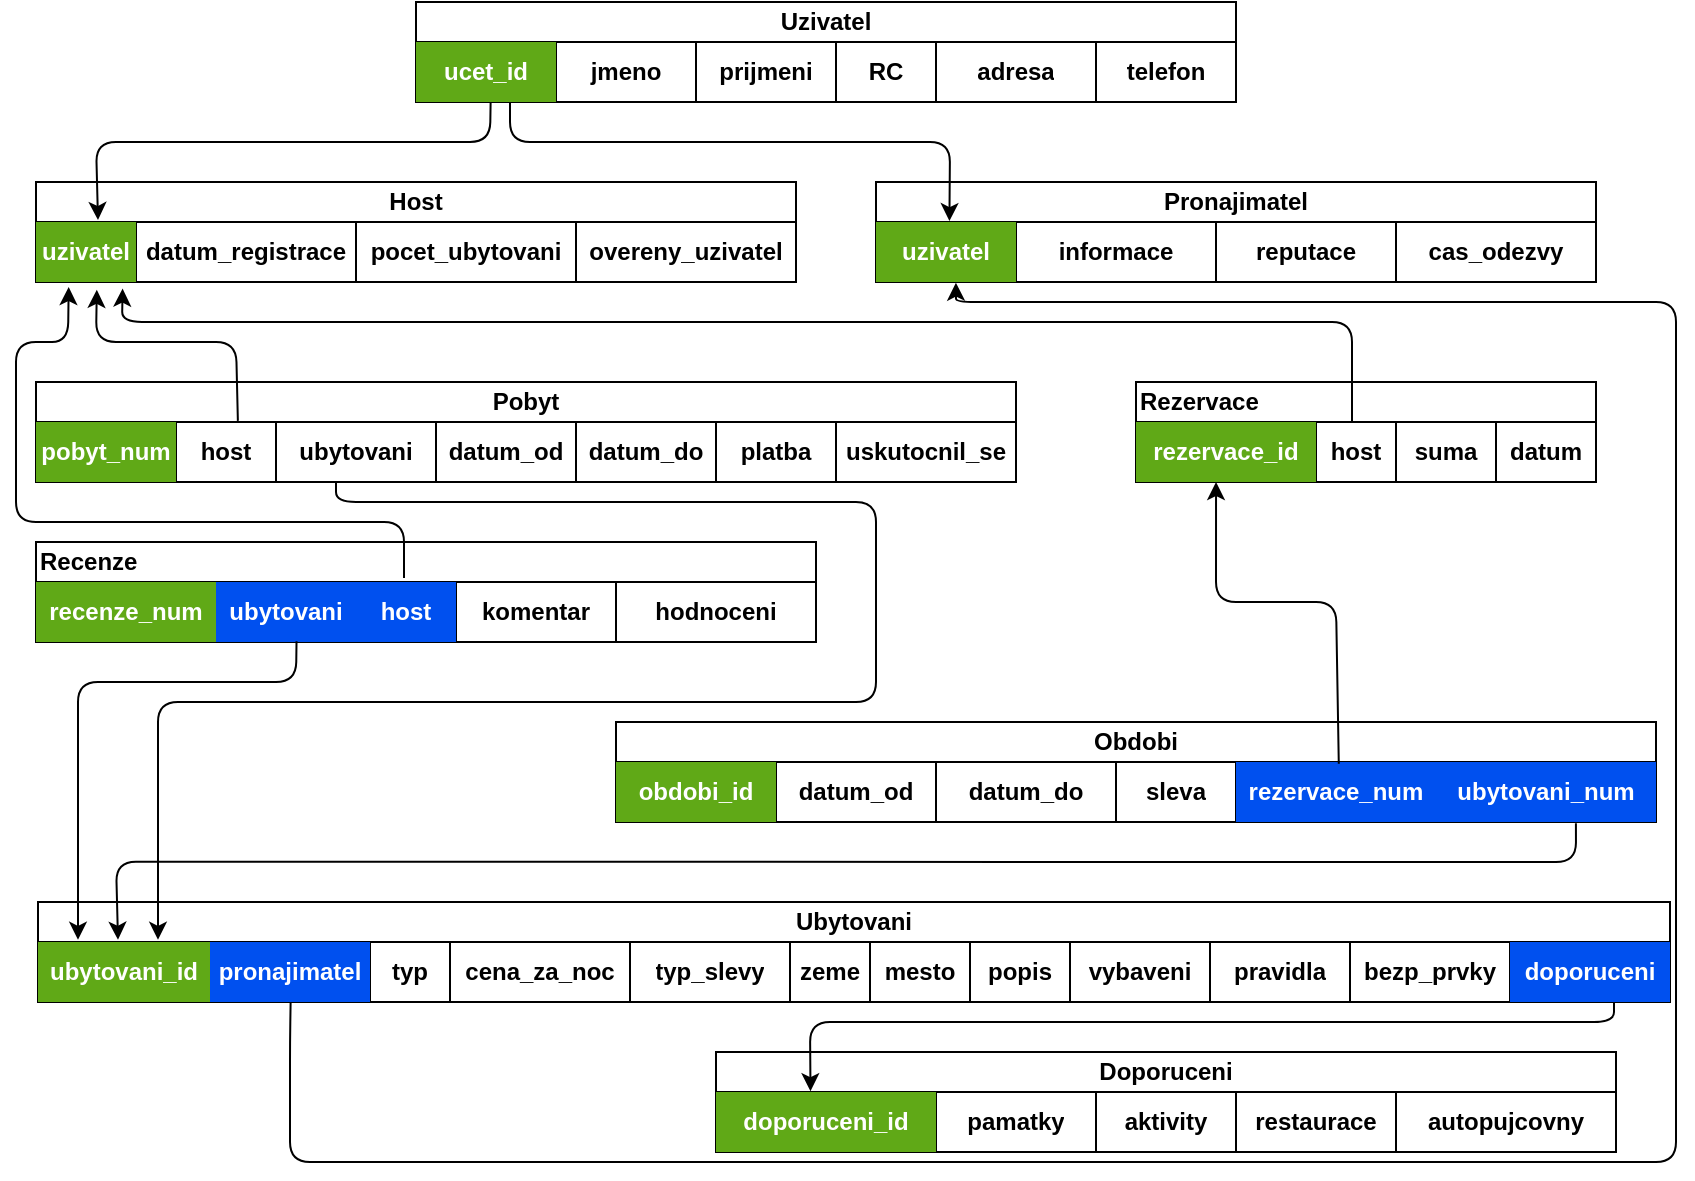 <mxfile>
    <diagram id="iZAByBvtJJmdsmyfkZKn" name="Page-1">
        <mxGraphModel dx="1867" dy="877" grid="1" gridSize="10" guides="1" tooltips="1" connect="1" arrows="1" fold="1" page="1" pageScale="1" pageWidth="827" pageHeight="1169" math="0" shadow="0">
            <root>
                <mxCell id="0"/>
                <mxCell id="1" parent="0"/>
                <mxCell id="3" value="Uzivatel" style="shape=table;html=1;whiteSpace=wrap;startSize=20;container=1;collapsible=0;childLayout=tableLayout;fontStyle=1;align=center;fontSize=12;" parent="1" vertex="1">
                    <mxGeometry x="200" y="10" width="410" height="50" as="geometry"/>
                </mxCell>
                <mxCell id="4" value="" style="shape=partialRectangle;html=1;whiteSpace=wrap;collapsible=0;dropTarget=0;pointerEvents=0;fillColor=none;top=0;left=0;bottom=0;right=0;points=[[0,0.5],[1,0.5]];portConstraint=eastwest;fontStyle=1;fontSize=12;" parent="3" vertex="1">
                    <mxGeometry y="20" width="410" height="30" as="geometry"/>
                </mxCell>
                <mxCell id="5" value="ucet_id" style="shape=partialRectangle;html=1;whiteSpace=wrap;connectable=0;fillColor=#60a917;top=0;left=0;bottom=0;right=0;overflow=hidden;strokeColor=#2D7600;fontColor=#ffffff;fontStyle=1;fontSize=12;" parent="4" vertex="1">
                    <mxGeometry width="70" height="30" as="geometry"/>
                </mxCell>
                <mxCell id="6" value="jmeno" style="shape=partialRectangle;html=1;whiteSpace=wrap;connectable=0;fillColor=none;top=0;left=0;bottom=0;right=0;overflow=hidden;fontStyle=1;fontSize=12;" parent="4" vertex="1">
                    <mxGeometry x="70" width="70" height="30" as="geometry"/>
                </mxCell>
                <mxCell id="7" value="prijmeni" style="shape=partialRectangle;html=1;whiteSpace=wrap;connectable=0;fillColor=none;top=0;left=0;bottom=0;right=0;overflow=hidden;fontStyle=1;fontSize=12;" parent="4" vertex="1">
                    <mxGeometry x="140" width="70" height="30" as="geometry"/>
                </mxCell>
                <mxCell id="21" value="RC" style="shape=partialRectangle;html=1;whiteSpace=wrap;connectable=0;fillColor=none;top=0;left=0;bottom=0;right=0;overflow=hidden;fontStyle=1;fontSize=12;" vertex="1" parent="4">
                    <mxGeometry x="210" width="50" height="30" as="geometry"/>
                </mxCell>
                <mxCell id="22" value="adresa" style="shape=partialRectangle;html=1;whiteSpace=wrap;connectable=0;fillColor=none;top=0;left=0;bottom=0;right=0;overflow=hidden;fontStyle=1;fontSize=12;" vertex="1" parent="4">
                    <mxGeometry x="260" width="80" height="30" as="geometry"/>
                </mxCell>
                <mxCell id="23" value="telefon" style="shape=partialRectangle;html=1;whiteSpace=wrap;connectable=0;fillColor=none;top=0;left=0;bottom=0;right=0;overflow=hidden;fontStyle=1;fontSize=12;" vertex="1" parent="4">
                    <mxGeometry x="340" width="70" height="30" as="geometry"/>
                </mxCell>
                <mxCell id="24" value="Host" style="shape=table;html=1;whiteSpace=wrap;startSize=20;container=1;collapsible=0;childLayout=tableLayout;fontStyle=1;align=center;fontSize=12;" vertex="1" parent="1">
                    <mxGeometry x="10" y="100" width="380" height="50" as="geometry"/>
                </mxCell>
                <mxCell id="25" value="" style="shape=partialRectangle;html=1;whiteSpace=wrap;collapsible=0;dropTarget=0;pointerEvents=0;fillColor=none;top=0;left=0;bottom=0;right=0;points=[[0,0.5],[1,0.5]];portConstraint=eastwest;fontStyle=1;fontSize=12;" vertex="1" parent="24">
                    <mxGeometry y="20" width="380" height="30" as="geometry"/>
                </mxCell>
                <mxCell id="26" value="uzivatel" style="shape=partialRectangle;html=1;whiteSpace=wrap;connectable=0;fillColor=#60a917;top=0;left=0;bottom=0;right=0;overflow=hidden;fontStyle=1;fontSize=12;strokeColor=#2D7600;fontColor=#ffffff;" vertex="1" parent="25">
                    <mxGeometry width="50" height="30" as="geometry"/>
                </mxCell>
                <mxCell id="27" value="datum_registrace" style="shape=partialRectangle;html=1;whiteSpace=wrap;connectable=0;fillColor=none;top=0;left=0;bottom=0;right=0;overflow=hidden;fontStyle=1;fontSize=12;" vertex="1" parent="25">
                    <mxGeometry x="50" width="110" height="30" as="geometry"/>
                </mxCell>
                <mxCell id="28" value="pocet_ubytovani" style="shape=partialRectangle;html=1;whiteSpace=wrap;connectable=0;fillColor=none;top=0;left=0;bottom=0;right=0;overflow=hidden;fontStyle=1;fontSize=12;" vertex="1" parent="25">
                    <mxGeometry x="160" width="110" height="30" as="geometry"/>
                </mxCell>
                <mxCell id="29" value="overeny_uzivatel" style="shape=partialRectangle;html=1;whiteSpace=wrap;connectable=0;fillColor=none;top=0;left=0;bottom=0;right=0;overflow=hidden;fontStyle=1;fontSize=12;" vertex="1" parent="25">
                    <mxGeometry x="270" width="110" height="30" as="geometry"/>
                </mxCell>
                <mxCell id="32" value="Pronajimatel" style="shape=table;html=1;whiteSpace=wrap;startSize=20;container=1;collapsible=0;childLayout=tableLayout;fontStyle=1;align=center;fontSize=12;" vertex="1" parent="1">
                    <mxGeometry x="430" y="100" width="360" height="50" as="geometry"/>
                </mxCell>
                <mxCell id="33" value="" style="shape=partialRectangle;html=1;whiteSpace=wrap;collapsible=0;dropTarget=0;pointerEvents=0;fillColor=none;top=0;left=0;bottom=0;right=0;points=[[0,0.5],[1,0.5]];portConstraint=eastwest;fontStyle=1;fontSize=12;" vertex="1" parent="32">
                    <mxGeometry y="20" width="360" height="30" as="geometry"/>
                </mxCell>
                <mxCell id="34" value="uzivatel" style="shape=partialRectangle;html=1;whiteSpace=wrap;connectable=0;fillColor=#60a917;top=0;left=0;bottom=0;right=0;overflow=hidden;fontStyle=1;fontSize=12;strokeColor=#2D7600;fontColor=#ffffff;" vertex="1" parent="33">
                    <mxGeometry width="70" height="30" as="geometry"/>
                </mxCell>
                <mxCell id="35" value="informace" style="shape=partialRectangle;html=1;whiteSpace=wrap;connectable=0;fillColor=none;top=0;left=0;bottom=0;right=0;overflow=hidden;fontStyle=1;fontSize=12;" vertex="1" parent="33">
                    <mxGeometry x="70" width="100" height="30" as="geometry"/>
                </mxCell>
                <mxCell id="36" value="reputace" style="shape=partialRectangle;html=1;whiteSpace=wrap;connectable=0;fillColor=none;top=0;left=0;bottom=0;right=0;overflow=hidden;fontStyle=1;fontSize=12;" vertex="1" parent="33">
                    <mxGeometry x="170" width="90" height="30" as="geometry"/>
                </mxCell>
                <mxCell id="37" value="cas_odezvy" style="shape=partialRectangle;html=1;whiteSpace=wrap;connectable=0;fillColor=none;top=0;left=0;bottom=0;right=0;overflow=hidden;fontStyle=1;fontSize=12;" vertex="1" parent="33">
                    <mxGeometry x="260" width="100" height="30" as="geometry"/>
                </mxCell>
                <mxCell id="38" value="Doporuceni" style="shape=table;html=1;whiteSpace=wrap;startSize=20;container=1;collapsible=0;childLayout=tableLayout;fontStyle=1;align=center;fontSize=12;" vertex="1" parent="1">
                    <mxGeometry x="350" y="535" width="450" height="50" as="geometry"/>
                </mxCell>
                <mxCell id="39" value="" style="shape=partialRectangle;html=1;whiteSpace=wrap;collapsible=0;dropTarget=0;pointerEvents=0;fillColor=none;top=0;left=0;bottom=0;right=0;points=[[0,0.5],[1,0.5]];portConstraint=eastwest;fontStyle=1;fontSize=12;" vertex="1" parent="38">
                    <mxGeometry y="20" width="450" height="30" as="geometry"/>
                </mxCell>
                <mxCell id="44" value="doporuceni_id" style="shape=partialRectangle;html=1;whiteSpace=wrap;connectable=0;fillColor=#60a917;top=0;left=0;bottom=0;right=0;overflow=hidden;fontStyle=1;fontSize=12;strokeColor=#2D7600;fontColor=#ffffff;" vertex="1" parent="39">
                    <mxGeometry width="110" height="30" as="geometry"/>
                </mxCell>
                <mxCell id="40" value="pamatky" style="shape=partialRectangle;html=1;whiteSpace=wrap;connectable=0;fillColor=none;top=0;left=0;bottom=0;right=0;overflow=hidden;fontStyle=1;fontSize=12;" vertex="1" parent="39">
                    <mxGeometry x="110" width="80" height="30" as="geometry"/>
                </mxCell>
                <mxCell id="41" value="aktivity" style="shape=partialRectangle;html=1;whiteSpace=wrap;connectable=0;fillColor=none;top=0;left=0;bottom=0;right=0;overflow=hidden;fontStyle=1;fontSize=12;" vertex="1" parent="39">
                    <mxGeometry x="190" width="70" height="30" as="geometry"/>
                </mxCell>
                <mxCell id="42" value="restaurace" style="shape=partialRectangle;html=1;whiteSpace=wrap;connectable=0;fillColor=none;top=0;left=0;bottom=0;right=0;overflow=hidden;fontStyle=1;fontSize=12;" vertex="1" parent="39">
                    <mxGeometry x="260" width="80" height="30" as="geometry"/>
                </mxCell>
                <mxCell id="43" value="autopujcovny" style="shape=partialRectangle;html=1;whiteSpace=wrap;connectable=0;fillColor=none;top=0;left=0;bottom=0;right=0;overflow=hidden;fontStyle=1;fontSize=12;" vertex="1" parent="39">
                    <mxGeometry x="340" width="110" height="30" as="geometry"/>
                </mxCell>
                <mxCell id="45" value="Ubytovani" style="shape=table;html=1;whiteSpace=wrap;startSize=20;container=1;collapsible=0;childLayout=tableLayout;fontStyle=1;align=center;fontSize=12;" vertex="1" parent="1">
                    <mxGeometry x="11" y="460" width="816" height="50" as="geometry"/>
                </mxCell>
                <mxCell id="46" value="" style="shape=partialRectangle;html=1;whiteSpace=wrap;collapsible=0;dropTarget=0;pointerEvents=0;fillColor=none;top=0;left=0;bottom=0;right=0;points=[[0,0.5],[1,0.5]];portConstraint=eastwest;fontStyle=1;fontSize=12;" vertex="1" parent="45">
                    <mxGeometry y="20" width="816" height="30" as="geometry"/>
                </mxCell>
                <mxCell id="47" value="ubytovani_id" style="shape=partialRectangle;html=1;whiteSpace=wrap;connectable=0;fillColor=#60a917;top=0;left=0;bottom=0;right=0;overflow=hidden;fontStyle=1;fontSize=12;strokeColor=#2D7600;fontColor=#ffffff;" vertex="1" parent="46">
                    <mxGeometry width="86" height="30" as="geometry"/>
                </mxCell>
                <mxCell id="48" value="pronajimatel" style="shape=partialRectangle;html=1;whiteSpace=wrap;connectable=0;fillColor=#0050ef;top=0;left=0;bottom=0;right=0;overflow=hidden;fontStyle=1;fontSize=12;strokeColor=#001DBC;fontColor=#ffffff;" vertex="1" parent="46">
                    <mxGeometry x="86" width="80" height="30" as="geometry"/>
                </mxCell>
                <mxCell id="49" value="typ" style="shape=partialRectangle;html=1;whiteSpace=wrap;connectable=0;fillColor=none;top=0;left=0;bottom=0;right=0;overflow=hidden;fontStyle=1;fontSize=12;" vertex="1" parent="46">
                    <mxGeometry x="166" width="40" height="30" as="geometry"/>
                </mxCell>
                <mxCell id="50" value="cena_za_noc" style="shape=partialRectangle;html=1;whiteSpace=wrap;connectable=0;fillColor=none;top=0;left=0;bottom=0;right=0;overflow=hidden;fontStyle=1;fontSize=12;" vertex="1" parent="46">
                    <mxGeometry x="206" width="90" height="30" as="geometry"/>
                </mxCell>
                <mxCell id="51" value="typ_slevy" style="shape=partialRectangle;html=1;whiteSpace=wrap;connectable=0;fillColor=none;top=0;left=0;bottom=0;right=0;overflow=hidden;fontStyle=1;fontSize=12;" vertex="1" parent="46">
                    <mxGeometry x="296" width="80" height="30" as="geometry"/>
                </mxCell>
                <mxCell id="52" value="zeme" style="shape=partialRectangle;html=1;whiteSpace=wrap;connectable=0;fillColor=none;top=0;left=0;bottom=0;right=0;overflow=hidden;fontStyle=1;fontSize=12;" vertex="1" parent="46">
                    <mxGeometry x="376" width="40" height="30" as="geometry"/>
                </mxCell>
                <mxCell id="54" value="mesto" style="shape=partialRectangle;html=1;whiteSpace=wrap;connectable=0;fillColor=none;top=0;left=0;bottom=0;right=0;overflow=hidden;fontStyle=1;fontSize=12;" vertex="1" parent="46">
                    <mxGeometry x="416" width="50" height="30" as="geometry"/>
                </mxCell>
                <mxCell id="55" value="popis" style="shape=partialRectangle;html=1;whiteSpace=wrap;connectable=0;fillColor=none;top=0;left=0;bottom=0;right=0;overflow=hidden;fontStyle=1;fontSize=12;" vertex="1" parent="46">
                    <mxGeometry x="466" width="50" height="30" as="geometry"/>
                </mxCell>
                <mxCell id="56" value="vybaveni" style="shape=partialRectangle;html=1;whiteSpace=wrap;connectable=0;fillColor=none;top=0;left=0;bottom=0;right=0;overflow=hidden;fontStyle=1;fontSize=12;" vertex="1" parent="46">
                    <mxGeometry x="516" width="70" height="30" as="geometry"/>
                </mxCell>
                <mxCell id="57" value="pravidla" style="shape=partialRectangle;html=1;whiteSpace=wrap;connectable=0;fillColor=none;top=0;left=0;bottom=0;right=0;overflow=hidden;fontStyle=1;fontSize=12;" vertex="1" parent="46">
                    <mxGeometry x="586" width="70" height="30" as="geometry"/>
                </mxCell>
                <mxCell id="58" value="bezp_prvky" style="shape=partialRectangle;html=1;whiteSpace=wrap;connectable=0;fillColor=none;top=0;left=0;bottom=0;right=0;overflow=hidden;fontStyle=1;fontSize=12;" vertex="1" parent="46">
                    <mxGeometry x="656" width="80" height="30" as="geometry"/>
                </mxCell>
                <mxCell id="59" value="doporuceni" style="shape=partialRectangle;html=1;whiteSpace=wrap;connectable=0;fillColor=#0050ef;top=0;left=0;bottom=0;right=0;overflow=hidden;fontStyle=1;fontSize=12;strokeColor=#001DBC;fontColor=#ffffff;" vertex="1" parent="46">
                    <mxGeometry x="736" width="80" height="30" as="geometry"/>
                </mxCell>
                <mxCell id="60" value="Rezervace" style="shape=table;html=1;whiteSpace=wrap;startSize=20;container=1;collapsible=0;childLayout=tableLayout;fontStyle=1;align=left;fontSize=12;" vertex="1" parent="1">
                    <mxGeometry x="560" y="200" width="230" height="50" as="geometry"/>
                </mxCell>
                <mxCell id="61" value="" style="shape=partialRectangle;html=1;whiteSpace=wrap;collapsible=0;dropTarget=0;pointerEvents=0;fillColor=none;top=0;left=0;bottom=0;right=0;points=[[0,0.5],[1,0.5]];portConstraint=eastwest;fontStyle=1;fontSize=12;" vertex="1" parent="60">
                    <mxGeometry y="20" width="230" height="30" as="geometry"/>
                </mxCell>
                <mxCell id="62" value="rezervace_id" style="shape=partialRectangle;html=1;whiteSpace=wrap;connectable=0;fillColor=#60a917;top=0;left=0;bottom=0;right=0;overflow=hidden;fontStyle=1;fontSize=12;strokeColor=#2D7600;fontColor=#ffffff;" vertex="1" parent="61">
                    <mxGeometry width="90" height="30" as="geometry"/>
                </mxCell>
                <mxCell id="63" value="host" style="shape=partialRectangle;html=1;whiteSpace=wrap;connectable=0;fillColor=none;top=0;left=0;bottom=0;right=0;overflow=hidden;fontStyle=1;fontSize=12;" vertex="1" parent="61">
                    <mxGeometry x="90" width="40" height="30" as="geometry"/>
                </mxCell>
                <mxCell id="64" value="suma" style="shape=partialRectangle;html=1;whiteSpace=wrap;connectable=0;fillColor=none;top=0;left=0;bottom=0;right=0;overflow=hidden;fontStyle=1;fontSize=12;" vertex="1" parent="61">
                    <mxGeometry x="130" width="50" height="30" as="geometry"/>
                </mxCell>
                <mxCell id="65" value="datum" style="shape=partialRectangle;html=1;whiteSpace=wrap;connectable=0;fillColor=none;top=0;left=0;bottom=0;right=0;overflow=hidden;fontStyle=1;fontSize=12;" vertex="1" parent="61">
                    <mxGeometry x="180" width="50" height="30" as="geometry"/>
                </mxCell>
                <mxCell id="66" value="Pobyt" style="shape=table;html=1;whiteSpace=wrap;startSize=20;container=1;collapsible=0;childLayout=tableLayout;fontStyle=1;align=center;fontSize=12;" vertex="1" parent="1">
                    <mxGeometry x="10" y="200" width="490" height="50" as="geometry"/>
                </mxCell>
                <mxCell id="67" value="" style="shape=partialRectangle;html=1;whiteSpace=wrap;collapsible=0;dropTarget=0;pointerEvents=0;fillColor=none;top=0;left=0;bottom=0;right=0;points=[[0,0.5],[1,0.5]];portConstraint=eastwest;fontStyle=1;fontSize=12;" vertex="1" parent="66">
                    <mxGeometry y="20" width="490" height="30" as="geometry"/>
                </mxCell>
                <mxCell id="68" value="pobyt_num" style="shape=partialRectangle;html=1;whiteSpace=wrap;connectable=0;fillColor=#60a917;top=0;left=0;bottom=0;right=0;overflow=hidden;fontStyle=1;fontSize=12;strokeColor=#2D7600;fontColor=#ffffff;" vertex="1" parent="67">
                    <mxGeometry width="70" height="30" as="geometry"/>
                </mxCell>
                <mxCell id="69" value="host" style="shape=partialRectangle;html=1;whiteSpace=wrap;connectable=0;fillColor=none;top=0;left=0;bottom=0;right=0;overflow=hidden;fontStyle=1;fontSize=12;" vertex="1" parent="67">
                    <mxGeometry x="70" width="50" height="30" as="geometry"/>
                </mxCell>
                <mxCell id="70" value="ubytovani" style="shape=partialRectangle;html=1;whiteSpace=wrap;connectable=0;fillColor=none;top=0;left=0;bottom=0;right=0;overflow=hidden;fontStyle=1;fontSize=12;" vertex="1" parent="67">
                    <mxGeometry x="120" width="80" height="30" as="geometry"/>
                </mxCell>
                <mxCell id="71" value="datum_od" style="shape=partialRectangle;html=1;whiteSpace=wrap;connectable=0;fillColor=none;top=0;left=0;bottom=0;right=0;overflow=hidden;fontStyle=1;fontSize=12;" vertex="1" parent="67">
                    <mxGeometry x="200" width="70" height="30" as="geometry"/>
                </mxCell>
                <mxCell id="72" value="datum_do" style="shape=partialRectangle;html=1;whiteSpace=wrap;connectable=0;fillColor=none;top=0;left=0;bottom=0;right=0;overflow=hidden;fontStyle=1;fontSize=12;" vertex="1" parent="67">
                    <mxGeometry x="270" width="70" height="30" as="geometry"/>
                </mxCell>
                <mxCell id="73" value="platba" style="shape=partialRectangle;html=1;whiteSpace=wrap;connectable=0;fillColor=none;top=0;left=0;bottom=0;right=0;overflow=hidden;fontStyle=1;fontSize=12;" vertex="1" parent="67">
                    <mxGeometry x="340" width="60" height="30" as="geometry"/>
                </mxCell>
                <mxCell id="74" value="uskutocnil_se" style="shape=partialRectangle;html=1;whiteSpace=wrap;connectable=0;fillColor=none;top=0;left=0;bottom=0;right=0;overflow=hidden;fontStyle=1;fontSize=12;" vertex="1" parent="67">
                    <mxGeometry x="400" width="90" height="30" as="geometry"/>
                </mxCell>
                <mxCell id="75" value="Recenze" style="shape=table;html=1;whiteSpace=wrap;startSize=20;container=1;collapsible=0;childLayout=tableLayout;fontStyle=1;align=left;fontSize=12;" vertex="1" parent="1">
                    <mxGeometry x="10" y="280" width="390" height="50" as="geometry"/>
                </mxCell>
                <mxCell id="76" value="" style="shape=partialRectangle;html=1;whiteSpace=wrap;collapsible=0;dropTarget=0;pointerEvents=0;fillColor=none;top=0;left=0;bottom=0;right=0;points=[[0,0.5],[1,0.5]];portConstraint=eastwest;fontStyle=1;fontSize=12;" vertex="1" parent="75">
                    <mxGeometry y="20" width="390" height="30" as="geometry"/>
                </mxCell>
                <mxCell id="77" value="recenze_num" style="shape=partialRectangle;html=1;whiteSpace=wrap;connectable=0;fillColor=#60a917;top=0;left=0;bottom=0;right=0;overflow=hidden;fontStyle=1;fontSize=12;strokeColor=#2D7600;fontColor=#ffffff;" vertex="1" parent="76">
                    <mxGeometry width="90" height="30" as="geometry"/>
                </mxCell>
                <mxCell id="78" value="ubytovani" style="shape=partialRectangle;html=1;whiteSpace=wrap;connectable=0;fillColor=#0050ef;top=0;left=0;bottom=0;right=0;overflow=hidden;fontStyle=1;fontSize=12;strokeColor=#001DBC;fontColor=#ffffff;" vertex="1" parent="76">
                    <mxGeometry x="90" width="70" height="30" as="geometry"/>
                </mxCell>
                <mxCell id="79" value="host" style="shape=partialRectangle;html=1;whiteSpace=wrap;connectable=0;fillColor=#0050ef;top=0;left=0;bottom=0;right=0;overflow=hidden;fontStyle=1;fontSize=12;strokeColor=#001DBC;fontColor=#ffffff;" vertex="1" parent="76">
                    <mxGeometry x="160" width="50" height="30" as="geometry"/>
                </mxCell>
                <mxCell id="80" value="komentar" style="shape=partialRectangle;html=1;whiteSpace=wrap;connectable=0;fillColor=none;top=0;left=0;bottom=0;right=0;overflow=hidden;fontStyle=1;fontSize=12;" vertex="1" parent="76">
                    <mxGeometry x="210" width="80" height="30" as="geometry"/>
                </mxCell>
                <mxCell id="81" value="hodnoceni" style="shape=partialRectangle;html=1;whiteSpace=wrap;connectable=0;fillColor=none;top=0;left=0;bottom=0;right=0;overflow=hidden;fontStyle=1;fontSize=12;" vertex="1" parent="76">
                    <mxGeometry x="290" width="100" height="30" as="geometry"/>
                </mxCell>
                <mxCell id="82" value="Obdobi" style="shape=table;html=1;whiteSpace=wrap;startSize=20;container=1;collapsible=0;childLayout=tableLayout;fontStyle=1;align=center;fontSize=12;" vertex="1" parent="1">
                    <mxGeometry x="300" y="370" width="520" height="50" as="geometry"/>
                </mxCell>
                <mxCell id="83" value="" style="shape=partialRectangle;html=1;whiteSpace=wrap;collapsible=0;dropTarget=0;pointerEvents=0;fillColor=none;top=0;left=0;bottom=0;right=0;points=[[0,0.5],[1,0.5]];portConstraint=eastwest;fontStyle=1;fontSize=12;" vertex="1" parent="82">
                    <mxGeometry y="20" width="520" height="30" as="geometry"/>
                </mxCell>
                <mxCell id="84" value="obdobi_id" style="shape=partialRectangle;html=1;whiteSpace=wrap;connectable=0;fillColor=#60a917;top=0;left=0;bottom=0;right=0;overflow=hidden;fontStyle=1;fontSize=12;strokeColor=#2D7600;fontColor=#ffffff;" vertex="1" parent="83">
                    <mxGeometry width="80" height="30" as="geometry"/>
                </mxCell>
                <mxCell id="85" value="datum_od" style="shape=partialRectangle;html=1;whiteSpace=wrap;connectable=0;fillColor=none;top=0;left=0;bottom=0;right=0;overflow=hidden;fontStyle=1;fontSize=12;" vertex="1" parent="83">
                    <mxGeometry x="80" width="80" height="30" as="geometry"/>
                </mxCell>
                <mxCell id="86" value="datum_do" style="shape=partialRectangle;html=1;whiteSpace=wrap;connectable=0;fillColor=none;top=0;left=0;bottom=0;right=0;overflow=hidden;fontStyle=1;fontSize=12;" vertex="1" parent="83">
                    <mxGeometry x="160" width="90" height="30" as="geometry"/>
                </mxCell>
                <mxCell id="87" value="sleva" style="shape=partialRectangle;html=1;whiteSpace=wrap;connectable=0;fillColor=none;top=0;left=0;bottom=0;right=0;overflow=hidden;fontStyle=1;fontSize=12;" vertex="1" parent="83">
                    <mxGeometry x="250" width="60" height="30" as="geometry"/>
                </mxCell>
                <mxCell id="88" value="rezervace_num" style="shape=partialRectangle;html=1;whiteSpace=wrap;connectable=0;fillColor=#0050ef;top=0;left=0;bottom=0;right=0;overflow=hidden;fontStyle=1;fontSize=12;strokeColor=#001DBC;fontColor=#ffffff;" vertex="1" parent="83">
                    <mxGeometry x="310" width="100" height="30" as="geometry"/>
                </mxCell>
                <mxCell id="89" value="ubytovani_num" style="shape=partialRectangle;html=1;whiteSpace=wrap;connectable=0;fillColor=#0050ef;top=0;left=0;bottom=0;right=0;overflow=hidden;fontStyle=1;fontSize=12;strokeColor=#001DBC;fontColor=#ffffff;" vertex="1" parent="83">
                    <mxGeometry x="410" width="110" height="30" as="geometry"/>
                </mxCell>
                <mxCell id="91" value="" style="endArrow=classic;html=1;fontSize=12;exitX=0.091;exitY=1.004;exitDx=0;exitDy=0;exitPerimeter=0;" edge="1" parent="1" source="4">
                    <mxGeometry width="50" height="50" relative="1" as="geometry">
                        <mxPoint x="50" y="80" as="sourcePoint"/>
                        <mxPoint x="41" y="119" as="targetPoint"/>
                        <Array as="points">
                            <mxPoint x="237" y="80"/>
                            <mxPoint x="40" y="80"/>
                        </Array>
                    </mxGeometry>
                </mxCell>
                <mxCell id="92" value="" style="endArrow=classic;html=1;fontSize=12;entryX=0.102;entryY=-0.016;entryDx=0;entryDy=0;entryPerimeter=0;" edge="1" parent="1" target="33">
                    <mxGeometry width="50" height="50" relative="1" as="geometry">
                        <mxPoint x="247" y="60" as="sourcePoint"/>
                        <mxPoint x="480" y="90" as="targetPoint"/>
                        <Array as="points">
                            <mxPoint x="247" y="80"/>
                            <mxPoint x="467" y="80"/>
                        </Array>
                    </mxGeometry>
                </mxCell>
                <mxCell id="93" value="" style="endArrow=classic;html=1;fontSize=12;entryX=0.08;entryY=1.13;entryDx=0;entryDy=0;entryPerimeter=0;exitX=0.206;exitY=-0.019;exitDx=0;exitDy=0;exitPerimeter=0;" edge="1" parent="1" source="67" target="25">
                    <mxGeometry width="50" height="50" relative="1" as="geometry">
                        <mxPoint x="110" y="221" as="sourcePoint"/>
                        <mxPoint x="40" y="160" as="targetPoint"/>
                        <Array as="points">
                            <mxPoint x="110" y="180"/>
                            <mxPoint x="40" y="180"/>
                        </Array>
                    </mxGeometry>
                </mxCell>
                <mxCell id="94" value="" style="endArrow=classic;html=1;fontSize=12;entryX=0.114;entryY=1.11;entryDx=0;entryDy=0;entryPerimeter=0;" edge="1" parent="1" target="25">
                    <mxGeometry width="50" height="50" relative="1" as="geometry">
                        <mxPoint x="668" y="220" as="sourcePoint"/>
                        <mxPoint x="102.34" y="200" as="targetPoint"/>
                        <Array as="points">
                            <mxPoint x="668" y="170"/>
                            <mxPoint x="53" y="170"/>
                        </Array>
                    </mxGeometry>
                </mxCell>
                <mxCell id="95" value="" style="endArrow=classic;html=1;fontSize=12;entryX=0.105;entryY=-0.013;entryDx=0;entryDy=0;entryPerimeter=0;" edge="1" parent="1" target="39">
                    <mxGeometry width="50" height="50" relative="1" as="geometry">
                        <mxPoint x="799" y="510" as="sourcePoint"/>
                        <mxPoint x="431" y="550" as="targetPoint"/>
                        <Array as="points">
                            <mxPoint x="799" y="520"/>
                            <mxPoint x="620" y="520"/>
                            <mxPoint x="397" y="520"/>
                        </Array>
                    </mxGeometry>
                </mxCell>
                <mxCell id="96" value="" style="endArrow=classic;html=1;fontSize=12;exitX=0.923;exitY=1.021;exitDx=0;exitDy=0;exitPerimeter=0;" edge="1" parent="1" source="83">
                    <mxGeometry width="50" height="50" relative="1" as="geometry">
                        <mxPoint x="780" y="419" as="sourcePoint"/>
                        <mxPoint x="51" y="478.88" as="targetPoint"/>
                        <Array as="points">
                            <mxPoint x="780" y="440"/>
                            <mxPoint x="50" y="439.88"/>
                        </Array>
                    </mxGeometry>
                </mxCell>
                <mxCell id="97" value="" style="endArrow=classic;html=1;fontSize=12;exitX=0.695;exitY=0.028;exitDx=0;exitDy=0;exitPerimeter=0;entryX=0.174;entryY=1;entryDx=0;entryDy=0;entryPerimeter=0;" edge="1" parent="1" source="83" target="61">
                    <mxGeometry width="50" height="50" relative="1" as="geometry">
                        <mxPoint x="708.66" y="290" as="sourcePoint"/>
                        <mxPoint x="512.35" y="348.88" as="targetPoint"/>
                        <Array as="points">
                            <mxPoint x="660" y="310"/>
                            <mxPoint x="600" y="310"/>
                        </Array>
                    </mxGeometry>
                </mxCell>
                <mxCell id="98" value="" style="endArrow=classic;html=1;fontSize=12;exitX=0.334;exitY=0.989;exitDx=0;exitDy=0;exitPerimeter=0;" edge="1" parent="1" source="76">
                    <mxGeometry width="50" height="50" relative="1" as="geometry">
                        <mxPoint x="140" y="332" as="sourcePoint"/>
                        <mxPoint x="31" y="478.88" as="targetPoint"/>
                        <Array as="points">
                            <mxPoint x="140" y="350"/>
                            <mxPoint x="31" y="350"/>
                        </Array>
                    </mxGeometry>
                </mxCell>
                <mxCell id="99" value="" style="endArrow=classic;html=1;fontSize=12;entryX=0.043;entryY=1.084;entryDx=0;entryDy=0;entryPerimeter=0;" edge="1" parent="1" target="25">
                    <mxGeometry width="50" height="50" relative="1" as="geometry">
                        <mxPoint x="194" y="298" as="sourcePoint"/>
                        <mxPoint x="-69" y="308.88" as="targetPoint"/>
                        <Array as="points">
                            <mxPoint x="194" y="270"/>
                            <mxPoint y="270"/>
                            <mxPoint y="180"/>
                            <mxPoint x="26" y="180"/>
                        </Array>
                    </mxGeometry>
                </mxCell>
                <mxCell id="100" value="" style="endArrow=classic;html=1;fontSize=12;" edge="1" parent="1">
                    <mxGeometry width="50" height="50" relative="1" as="geometry">
                        <mxPoint x="160" y="250" as="sourcePoint"/>
                        <mxPoint x="71" y="478.88" as="targetPoint"/>
                        <Array as="points">
                            <mxPoint x="160" y="260"/>
                            <mxPoint x="430" y="260"/>
                            <mxPoint x="430" y="360"/>
                            <mxPoint x="71" y="360"/>
                        </Array>
                    </mxGeometry>
                </mxCell>
                <mxCell id="101" value="" style="endArrow=classic;html=1;fontSize=12;exitX=0.091;exitY=1.004;exitDx=0;exitDy=0;exitPerimeter=0;entryX=0.111;entryY=1.011;entryDx=0;entryDy=0;entryPerimeter=0;" edge="1" parent="1" target="33">
                    <mxGeometry width="50" height="50" relative="1" as="geometry">
                        <mxPoint x="137.31" y="510" as="sourcePoint"/>
                        <mxPoint x="410" y="110" as="targetPoint"/>
                        <Array as="points">
                            <mxPoint x="137" y="529.88"/>
                            <mxPoint x="137" y="590"/>
                            <mxPoint x="830" y="590"/>
                            <mxPoint x="830" y="160"/>
                            <mxPoint x="470" y="160"/>
                        </Array>
                    </mxGeometry>
                </mxCell>
            </root>
        </mxGraphModel>
    </diagram>
</mxfile>
